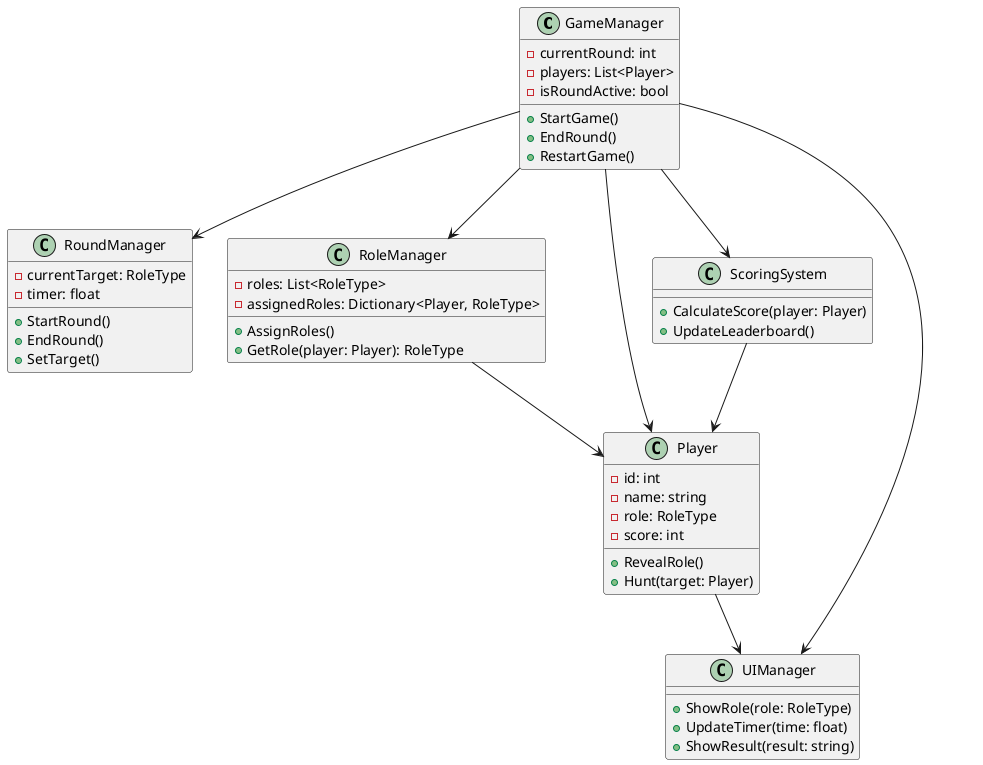 @startuml
class GameManager {
  - currentRound: int
  - players: List<Player>
  - isRoundActive: bool
  + StartGame()
  + EndRound()
  + RestartGame()
}

class RoundManager {
  - currentTarget: RoleType
  - timer: float
  + StartRound()
  + EndRound()
  + SetTarget()
}

class RoleManager {
  - roles: List<RoleType>
  - assignedRoles: Dictionary<Player, RoleType>
  + AssignRoles()
  + GetRole(player: Player): RoleType
}

class Player {
  - id: int
  - name: string
  - role: RoleType
  - score: int
  + RevealRole()
  + Hunt(target: Player)
}

class ScoringSystem {
  + CalculateScore(player: Player)
  + UpdateLeaderboard()
}

class UIManager {
  + ShowRole(role: RoleType)
  + UpdateTimer(time: float)
  + ShowResult(result: string)
}

GameManager --> RoundManager
GameManager --> RoleManager
GameManager --> Player
GameManager --> ScoringSystem
GameManager --> UIManager
RoleManager --> Player
Player --> UIManager
ScoringSystem --> Player
@enduml
